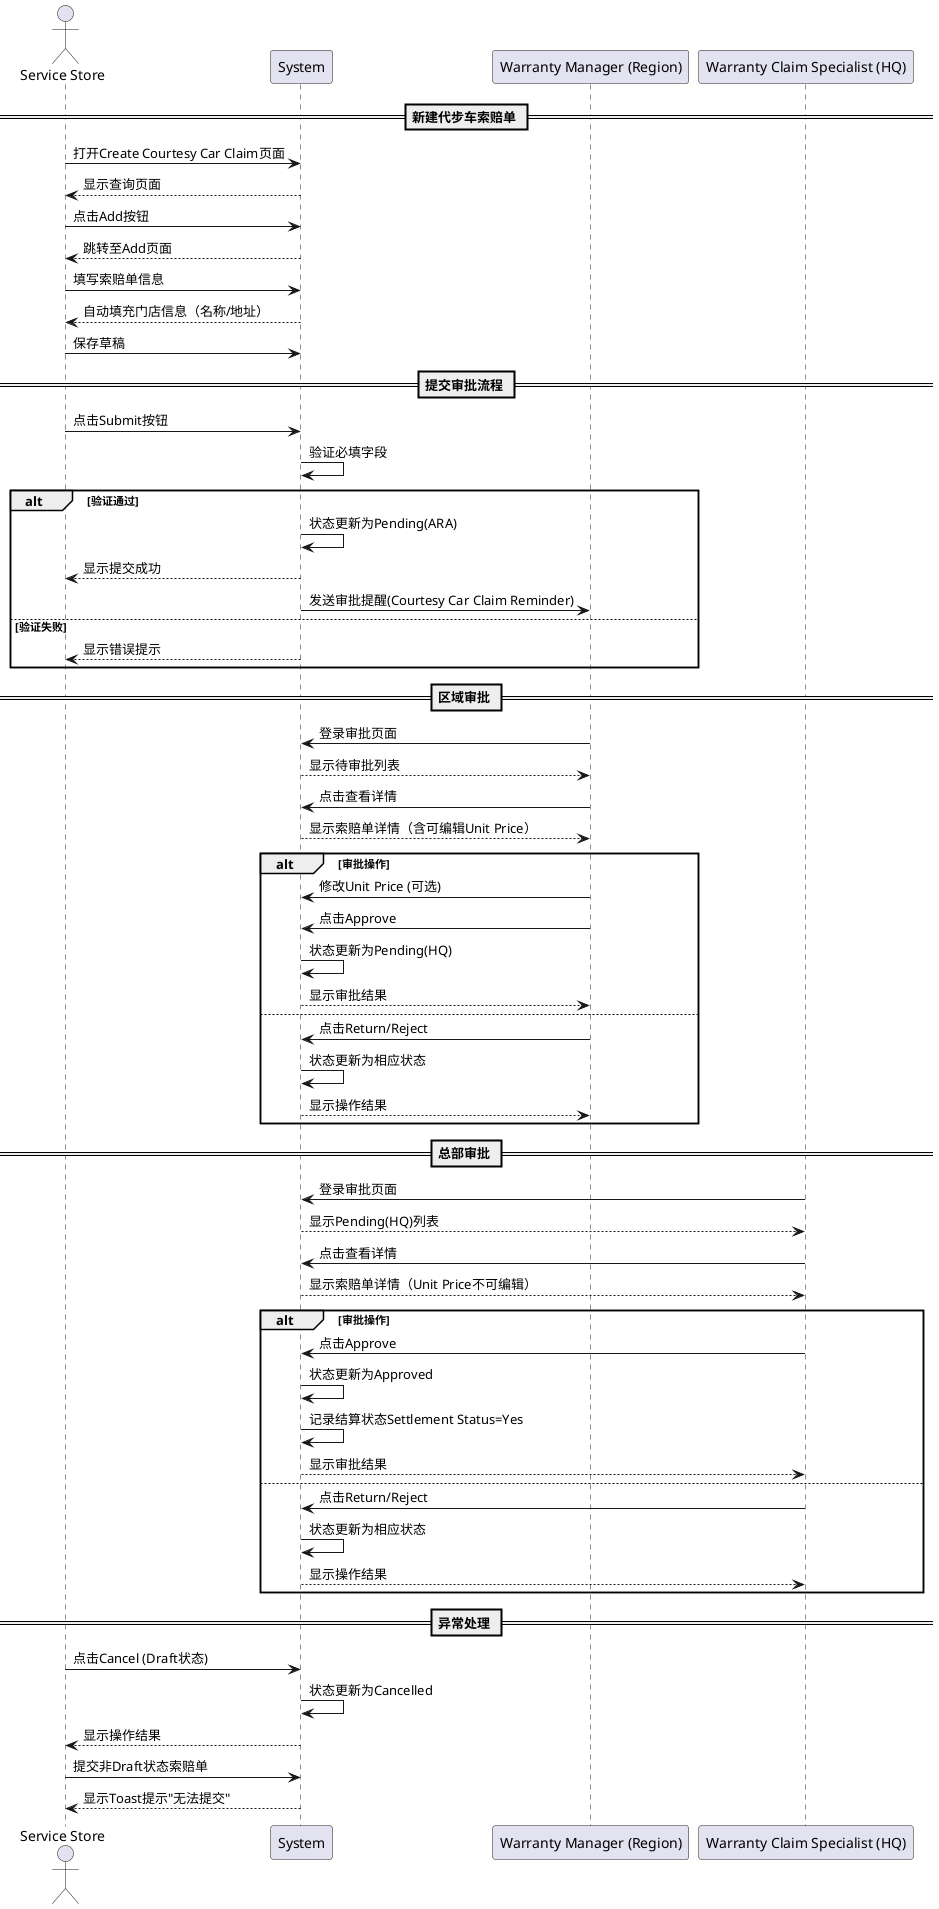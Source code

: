 @startuml
actor "Service Store" as Store
participant "System" as System
participant "Warranty Manager (Region)" as RegionApprover
participant "Warranty Claim Specialist (HQ)" as HQApprover

== 新建代步车索赔单 ==
Store -> System: 打开Create Courtesy Car Claim页面
System --> Store: 显示查询页面
Store -> System: 点击Add按钮
System --> Store: 跳转至Add页面

Store -> System: 填写索赔单信息
System --> Store: 自动填充门店信息（名称/地址）
Store -> System: 保存草稿

== 提交审批流程 ==
Store -> System: 点击Submit按钮
System -> System: 验证必填字段
alt 验证通过
    System -> System: 状态更新为Pending(ARA)
    System --> Store: 显示提交成功
    System -> RegionApprover: 发送审批提醒(Courtesy Car Claim Reminder)
else 验证失败
    System --> Store: 显示错误提示
end

== 区域审批 ==
RegionApprover -> System: 登录审批页面
System --> RegionApprover: 显示待审批列表
RegionApprover -> System: 点击查看详情
System --> RegionApprover: 显示索赔单详情（含可编辑Unit Price）

alt 审批操作
    RegionApprover -> System: 修改Unit Price (可选)
    RegionApprover -> System: 点击Approve
    System -> System: 状态更新为Pending(HQ)
    System --> RegionApprover: 显示审批结果
else
    RegionApprover -> System: 点击Return/Reject
    System -> System: 状态更新为相应状态
    System --> RegionApprover: 显示操作结果
end

== 总部审批 ==
HQApprover -> System: 登录审批页面
System --> HQApprover: 显示Pending(HQ)列表
HQApprover -> System: 点击查看详情
System --> HQApprover: 显示索赔单详情（Unit Price不可编辑）

alt 审批操作
    HQApprover -> System: 点击Approve
    System -> System: 状态更新为Approved
    System -> System: 记录结算状态Settlement Status=Yes
    System --> HQApprover: 显示审批结果
else
    HQApprover -> System: 点击Return/Reject
    System -> System: 状态更新为相应状态
    System --> HQApprover: 显示操作结果
end

== 异常处理 ==
Store -> System: 点击Cancel (Draft状态)
System -> System: 状态更新为Cancelled
System --> Store: 显示操作结果

Store -> System: 提交非Draft状态索赔单
System --> Store: 显示Toast提示"无法提交"

@enduml